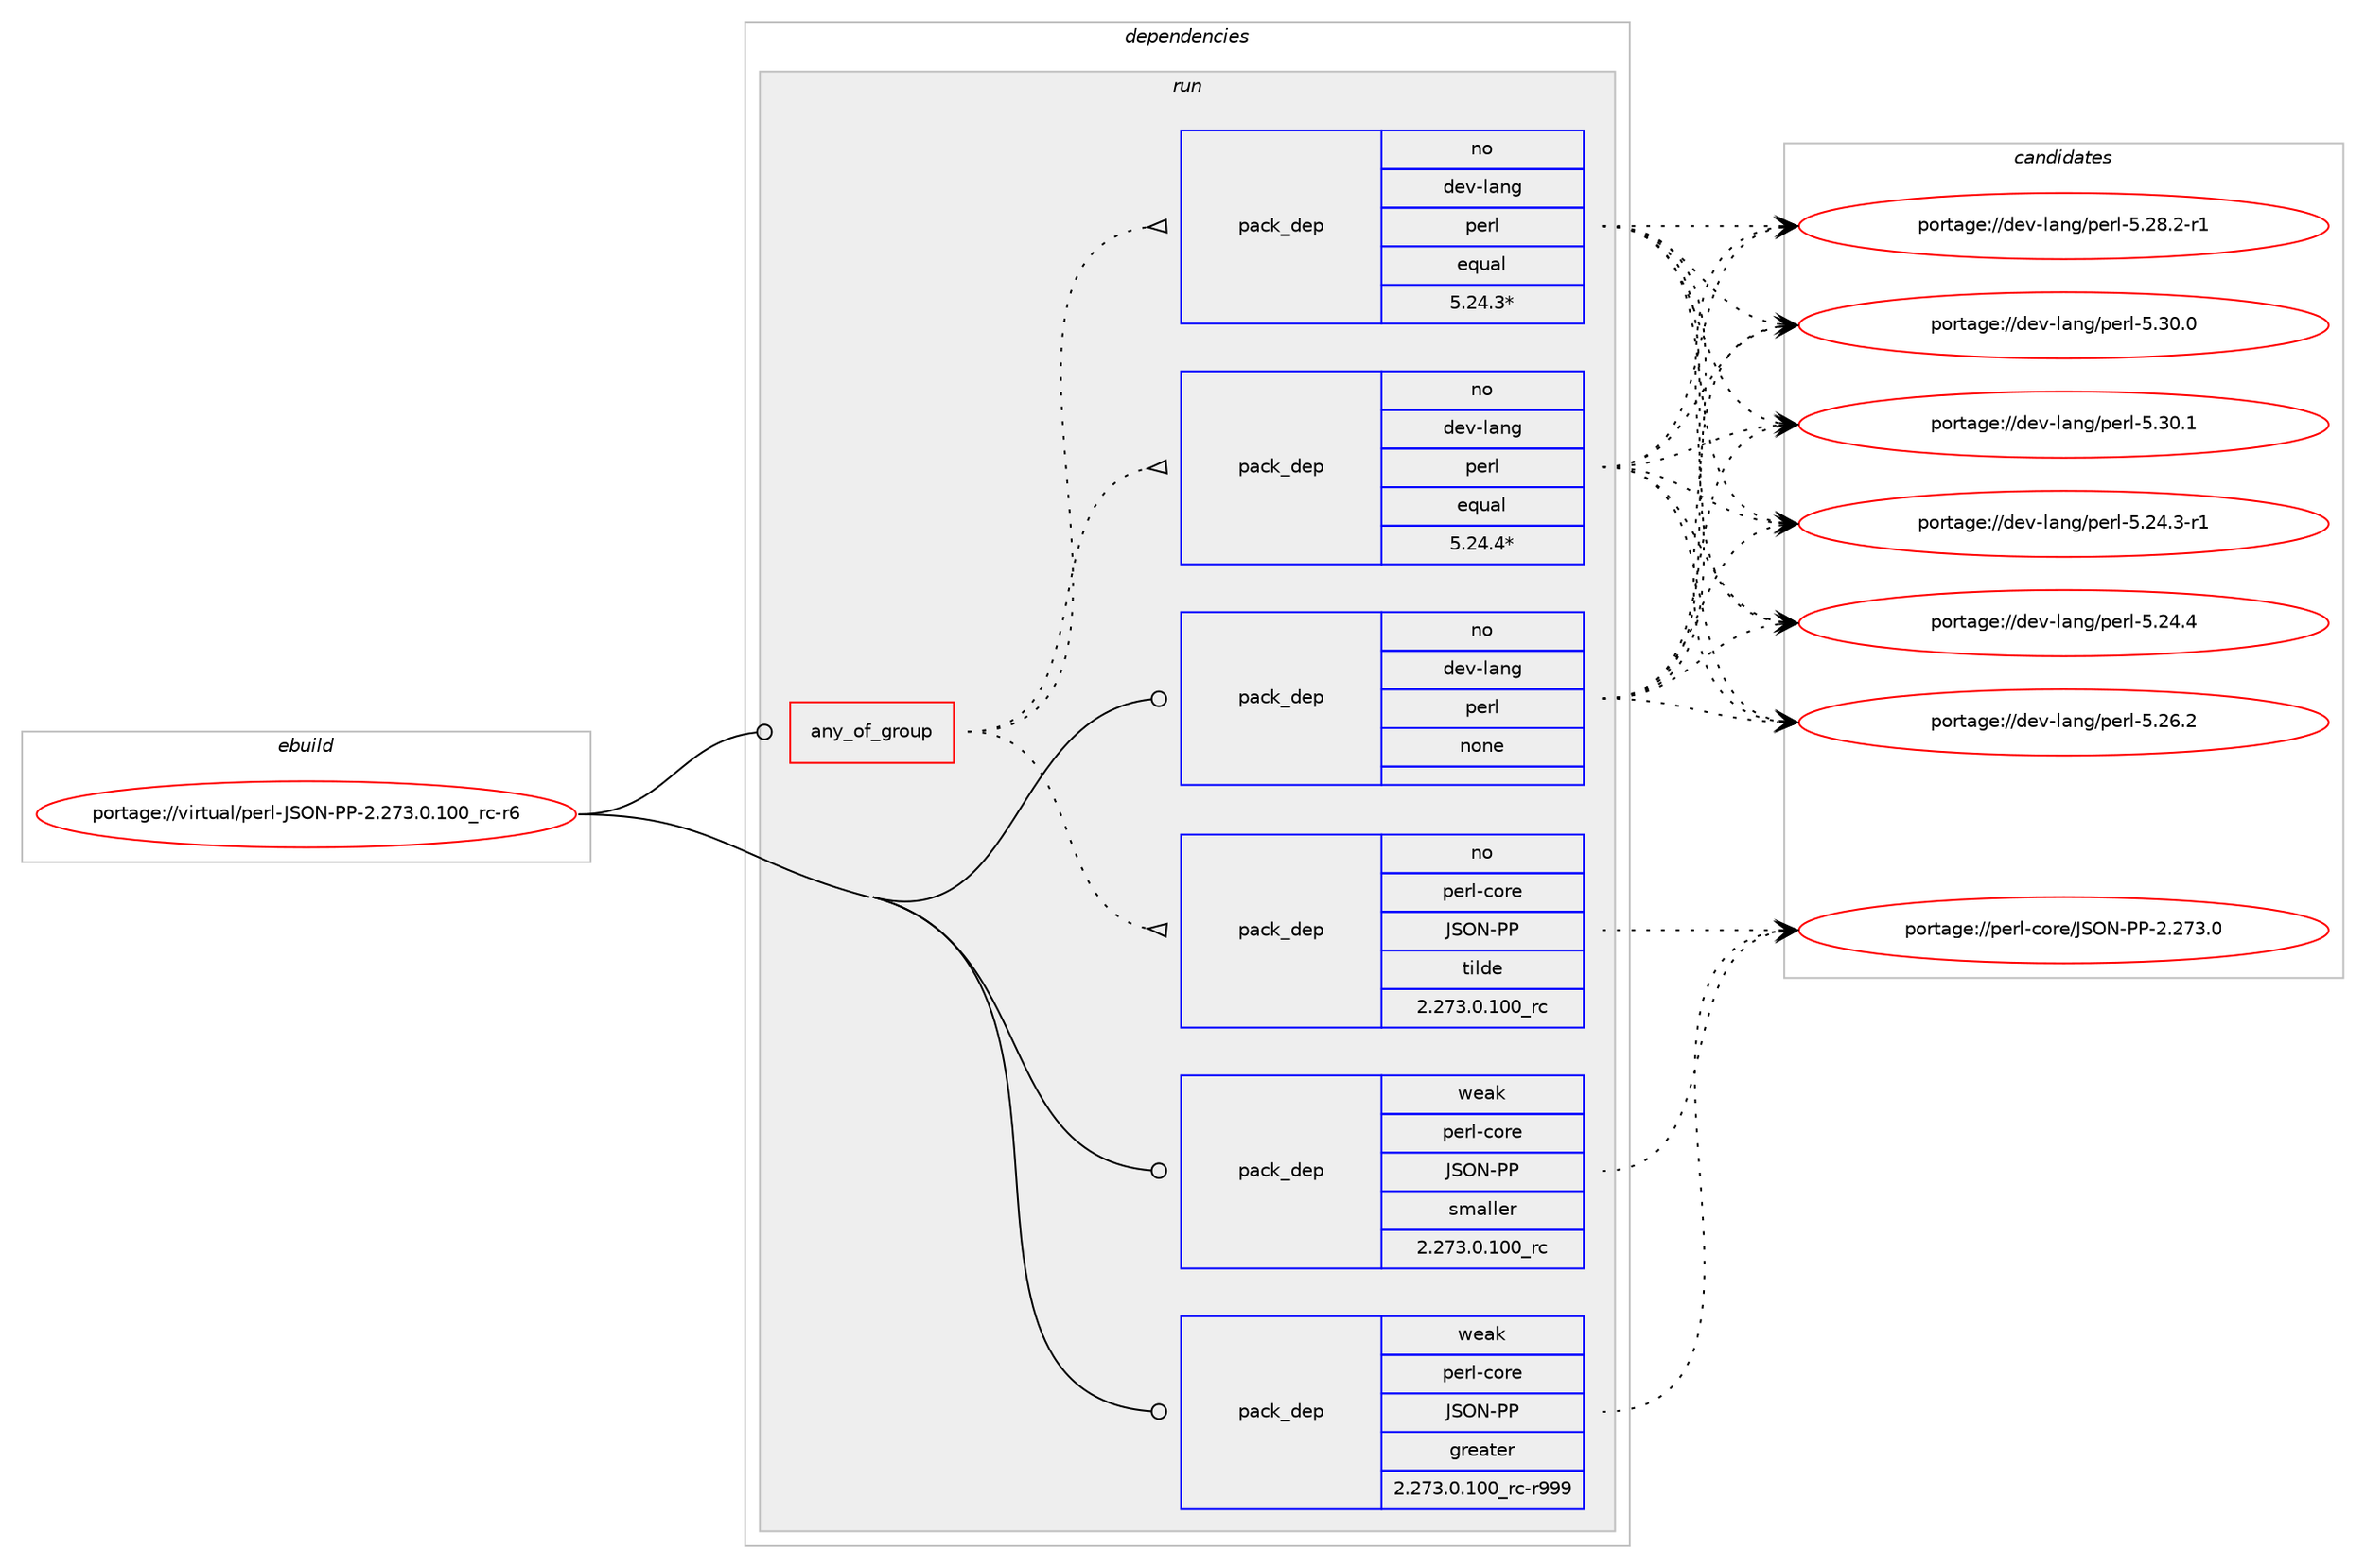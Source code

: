digraph prolog {

# *************
# Graph options
# *************

newrank=true;
concentrate=true;
compound=true;
graph [rankdir=LR,fontname=Helvetica,fontsize=10,ranksep=1.5];#, ranksep=2.5, nodesep=0.2];
edge  [arrowhead=vee];
node  [fontname=Helvetica,fontsize=10];

# **********
# The ebuild
# **********

subgraph cluster_leftcol {
color=gray;
rank=same;
label=<<i>ebuild</i>>;
id [label="portage://virtual/perl-JSON-PP-2.273.0.100_rc-r6", color=red, width=4, href="../virtual/perl-JSON-PP-2.273.0.100_rc-r6.svg"];
}

# ****************
# The dependencies
# ****************

subgraph cluster_midcol {
color=gray;
label=<<i>dependencies</i>>;
subgraph cluster_compile {
fillcolor="#eeeeee";
style=filled;
label=<<i>compile</i>>;
}
subgraph cluster_compileandrun {
fillcolor="#eeeeee";
style=filled;
label=<<i>compile and run</i>>;
}
subgraph cluster_run {
fillcolor="#eeeeee";
style=filled;
label=<<i>run</i>>;
subgraph any7277 {
dependency434936 [label=<<TABLE BORDER="0" CELLBORDER="1" CELLSPACING="0" CELLPADDING="4"><TR><TD CELLPADDING="10">any_of_group</TD></TR></TABLE>>, shape=none, color=red];subgraph pack322395 {
dependency434937 [label=<<TABLE BORDER="0" CELLBORDER="1" CELLSPACING="0" CELLPADDING="4" WIDTH="220"><TR><TD ROWSPAN="6" CELLPADDING="30">pack_dep</TD></TR><TR><TD WIDTH="110">no</TD></TR><TR><TD>dev-lang</TD></TR><TR><TD>perl</TD></TR><TR><TD>equal</TD></TR><TR><TD>5.24.4*</TD></TR></TABLE>>, shape=none, color=blue];
}
dependency434936:e -> dependency434937:w [weight=20,style="dotted",arrowhead="oinv"];
subgraph pack322396 {
dependency434938 [label=<<TABLE BORDER="0" CELLBORDER="1" CELLSPACING="0" CELLPADDING="4" WIDTH="220"><TR><TD ROWSPAN="6" CELLPADDING="30">pack_dep</TD></TR><TR><TD WIDTH="110">no</TD></TR><TR><TD>dev-lang</TD></TR><TR><TD>perl</TD></TR><TR><TD>equal</TD></TR><TR><TD>5.24.3*</TD></TR></TABLE>>, shape=none, color=blue];
}
dependency434936:e -> dependency434938:w [weight=20,style="dotted",arrowhead="oinv"];
subgraph pack322397 {
dependency434939 [label=<<TABLE BORDER="0" CELLBORDER="1" CELLSPACING="0" CELLPADDING="4" WIDTH="220"><TR><TD ROWSPAN="6" CELLPADDING="30">pack_dep</TD></TR><TR><TD WIDTH="110">no</TD></TR><TR><TD>perl-core</TD></TR><TR><TD>JSON-PP</TD></TR><TR><TD>tilde</TD></TR><TR><TD>2.273.0.100_rc</TD></TR></TABLE>>, shape=none, color=blue];
}
dependency434936:e -> dependency434939:w [weight=20,style="dotted",arrowhead="oinv"];
}
id:e -> dependency434936:w [weight=20,style="solid",arrowhead="odot"];
subgraph pack322398 {
dependency434940 [label=<<TABLE BORDER="0" CELLBORDER="1" CELLSPACING="0" CELLPADDING="4" WIDTH="220"><TR><TD ROWSPAN="6" CELLPADDING="30">pack_dep</TD></TR><TR><TD WIDTH="110">no</TD></TR><TR><TD>dev-lang</TD></TR><TR><TD>perl</TD></TR><TR><TD>none</TD></TR><TR><TD></TD></TR></TABLE>>, shape=none, color=blue];
}
id:e -> dependency434940:w [weight=20,style="solid",arrowhead="odot"];
subgraph pack322399 {
dependency434941 [label=<<TABLE BORDER="0" CELLBORDER="1" CELLSPACING="0" CELLPADDING="4" WIDTH="220"><TR><TD ROWSPAN="6" CELLPADDING="30">pack_dep</TD></TR><TR><TD WIDTH="110">weak</TD></TR><TR><TD>perl-core</TD></TR><TR><TD>JSON-PP</TD></TR><TR><TD>greater</TD></TR><TR><TD>2.273.0.100_rc-r999</TD></TR></TABLE>>, shape=none, color=blue];
}
id:e -> dependency434941:w [weight=20,style="solid",arrowhead="odot"];
subgraph pack322400 {
dependency434942 [label=<<TABLE BORDER="0" CELLBORDER="1" CELLSPACING="0" CELLPADDING="4" WIDTH="220"><TR><TD ROWSPAN="6" CELLPADDING="30">pack_dep</TD></TR><TR><TD WIDTH="110">weak</TD></TR><TR><TD>perl-core</TD></TR><TR><TD>JSON-PP</TD></TR><TR><TD>smaller</TD></TR><TR><TD>2.273.0.100_rc</TD></TR></TABLE>>, shape=none, color=blue];
}
id:e -> dependency434942:w [weight=20,style="solid",arrowhead="odot"];
}
}

# **************
# The candidates
# **************

subgraph cluster_choices {
rank=same;
color=gray;
label=<<i>candidates</i>>;

subgraph choice322395 {
color=black;
nodesep=1;
choiceportage100101118451089711010347112101114108455346505246514511449 [label="portage://dev-lang/perl-5.24.3-r1", color=red, width=4,href="../dev-lang/perl-5.24.3-r1.svg"];
choiceportage10010111845108971101034711210111410845534650524652 [label="portage://dev-lang/perl-5.24.4", color=red, width=4,href="../dev-lang/perl-5.24.4.svg"];
choiceportage10010111845108971101034711210111410845534650544650 [label="portage://dev-lang/perl-5.26.2", color=red, width=4,href="../dev-lang/perl-5.26.2.svg"];
choiceportage100101118451089711010347112101114108455346505646504511449 [label="portage://dev-lang/perl-5.28.2-r1", color=red, width=4,href="../dev-lang/perl-5.28.2-r1.svg"];
choiceportage10010111845108971101034711210111410845534651484648 [label="portage://dev-lang/perl-5.30.0", color=red, width=4,href="../dev-lang/perl-5.30.0.svg"];
choiceportage10010111845108971101034711210111410845534651484649 [label="portage://dev-lang/perl-5.30.1", color=red, width=4,href="../dev-lang/perl-5.30.1.svg"];
dependency434937:e -> choiceportage100101118451089711010347112101114108455346505246514511449:w [style=dotted,weight="100"];
dependency434937:e -> choiceportage10010111845108971101034711210111410845534650524652:w [style=dotted,weight="100"];
dependency434937:e -> choiceportage10010111845108971101034711210111410845534650544650:w [style=dotted,weight="100"];
dependency434937:e -> choiceportage100101118451089711010347112101114108455346505646504511449:w [style=dotted,weight="100"];
dependency434937:e -> choiceportage10010111845108971101034711210111410845534651484648:w [style=dotted,weight="100"];
dependency434937:e -> choiceportage10010111845108971101034711210111410845534651484649:w [style=dotted,weight="100"];
}
subgraph choice322396 {
color=black;
nodesep=1;
choiceportage100101118451089711010347112101114108455346505246514511449 [label="portage://dev-lang/perl-5.24.3-r1", color=red, width=4,href="../dev-lang/perl-5.24.3-r1.svg"];
choiceportage10010111845108971101034711210111410845534650524652 [label="portage://dev-lang/perl-5.24.4", color=red, width=4,href="../dev-lang/perl-5.24.4.svg"];
choiceportage10010111845108971101034711210111410845534650544650 [label="portage://dev-lang/perl-5.26.2", color=red, width=4,href="../dev-lang/perl-5.26.2.svg"];
choiceportage100101118451089711010347112101114108455346505646504511449 [label="portage://dev-lang/perl-5.28.2-r1", color=red, width=4,href="../dev-lang/perl-5.28.2-r1.svg"];
choiceportage10010111845108971101034711210111410845534651484648 [label="portage://dev-lang/perl-5.30.0", color=red, width=4,href="../dev-lang/perl-5.30.0.svg"];
choiceportage10010111845108971101034711210111410845534651484649 [label="portage://dev-lang/perl-5.30.1", color=red, width=4,href="../dev-lang/perl-5.30.1.svg"];
dependency434938:e -> choiceportage100101118451089711010347112101114108455346505246514511449:w [style=dotted,weight="100"];
dependency434938:e -> choiceportage10010111845108971101034711210111410845534650524652:w [style=dotted,weight="100"];
dependency434938:e -> choiceportage10010111845108971101034711210111410845534650544650:w [style=dotted,weight="100"];
dependency434938:e -> choiceportage100101118451089711010347112101114108455346505646504511449:w [style=dotted,weight="100"];
dependency434938:e -> choiceportage10010111845108971101034711210111410845534651484648:w [style=dotted,weight="100"];
dependency434938:e -> choiceportage10010111845108971101034711210111410845534651484649:w [style=dotted,weight="100"];
}
subgraph choice322397 {
color=black;
nodesep=1;
choiceportage112101114108459911111410147748379784580804550465055514648 [label="portage://perl-core/JSON-PP-2.273.0", color=red, width=4,href="../perl-core/JSON-PP-2.273.0.svg"];
dependency434939:e -> choiceportage112101114108459911111410147748379784580804550465055514648:w [style=dotted,weight="100"];
}
subgraph choice322398 {
color=black;
nodesep=1;
choiceportage100101118451089711010347112101114108455346505246514511449 [label="portage://dev-lang/perl-5.24.3-r1", color=red, width=4,href="../dev-lang/perl-5.24.3-r1.svg"];
choiceportage10010111845108971101034711210111410845534650524652 [label="portage://dev-lang/perl-5.24.4", color=red, width=4,href="../dev-lang/perl-5.24.4.svg"];
choiceportage10010111845108971101034711210111410845534650544650 [label="portage://dev-lang/perl-5.26.2", color=red, width=4,href="../dev-lang/perl-5.26.2.svg"];
choiceportage100101118451089711010347112101114108455346505646504511449 [label="portage://dev-lang/perl-5.28.2-r1", color=red, width=4,href="../dev-lang/perl-5.28.2-r1.svg"];
choiceportage10010111845108971101034711210111410845534651484648 [label="portage://dev-lang/perl-5.30.0", color=red, width=4,href="../dev-lang/perl-5.30.0.svg"];
choiceportage10010111845108971101034711210111410845534651484649 [label="portage://dev-lang/perl-5.30.1", color=red, width=4,href="../dev-lang/perl-5.30.1.svg"];
dependency434940:e -> choiceportage100101118451089711010347112101114108455346505246514511449:w [style=dotted,weight="100"];
dependency434940:e -> choiceportage10010111845108971101034711210111410845534650524652:w [style=dotted,weight="100"];
dependency434940:e -> choiceportage10010111845108971101034711210111410845534650544650:w [style=dotted,weight="100"];
dependency434940:e -> choiceportage100101118451089711010347112101114108455346505646504511449:w [style=dotted,weight="100"];
dependency434940:e -> choiceportage10010111845108971101034711210111410845534651484648:w [style=dotted,weight="100"];
dependency434940:e -> choiceportage10010111845108971101034711210111410845534651484649:w [style=dotted,weight="100"];
}
subgraph choice322399 {
color=black;
nodesep=1;
choiceportage112101114108459911111410147748379784580804550465055514648 [label="portage://perl-core/JSON-PP-2.273.0", color=red, width=4,href="../perl-core/JSON-PP-2.273.0.svg"];
dependency434941:e -> choiceportage112101114108459911111410147748379784580804550465055514648:w [style=dotted,weight="100"];
}
subgraph choice322400 {
color=black;
nodesep=1;
choiceportage112101114108459911111410147748379784580804550465055514648 [label="portage://perl-core/JSON-PP-2.273.0", color=red, width=4,href="../perl-core/JSON-PP-2.273.0.svg"];
dependency434942:e -> choiceportage112101114108459911111410147748379784580804550465055514648:w [style=dotted,weight="100"];
}
}

}

